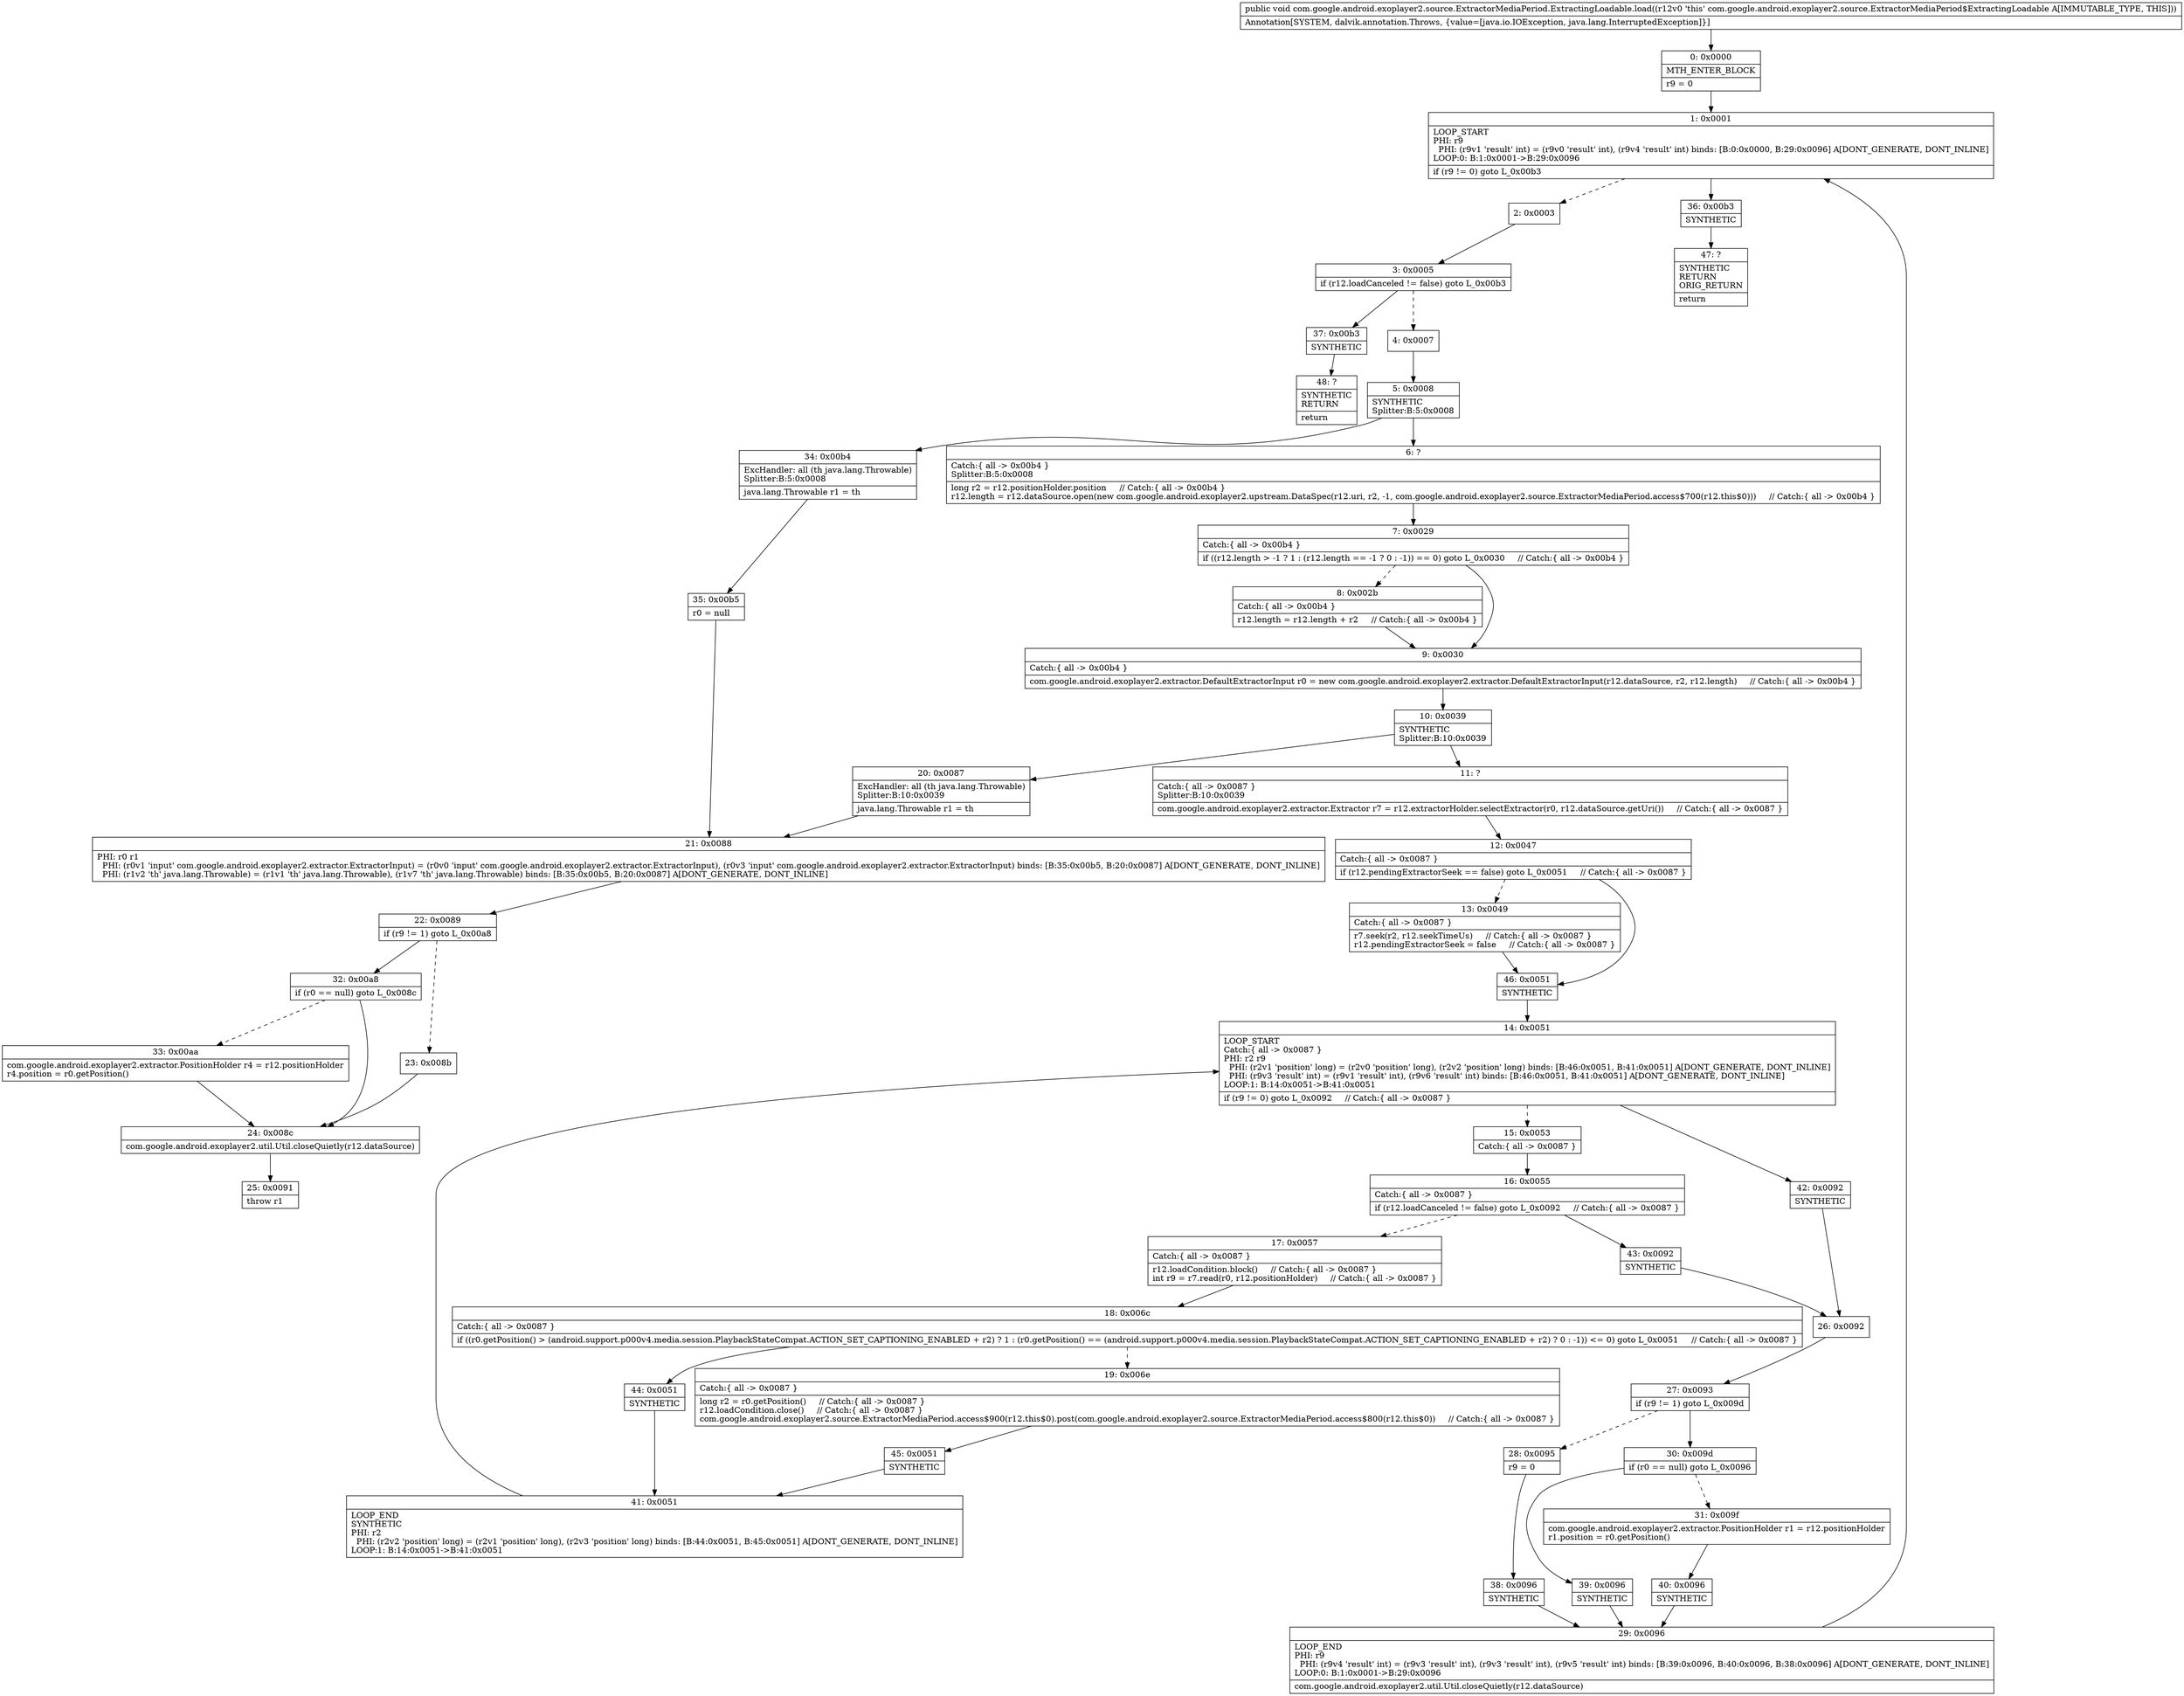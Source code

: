 digraph "CFG forcom.google.android.exoplayer2.source.ExtractorMediaPeriod.ExtractingLoadable.load()V" {
Node_0 [shape=record,label="{0\:\ 0x0000|MTH_ENTER_BLOCK\l|r9 = 0\l}"];
Node_1 [shape=record,label="{1\:\ 0x0001|LOOP_START\lPHI: r9 \l  PHI: (r9v1 'result' int) = (r9v0 'result' int), (r9v4 'result' int) binds: [B:0:0x0000, B:29:0x0096] A[DONT_GENERATE, DONT_INLINE]\lLOOP:0: B:1:0x0001\-\>B:29:0x0096\l|if (r9 != 0) goto L_0x00b3\l}"];
Node_2 [shape=record,label="{2\:\ 0x0003}"];
Node_3 [shape=record,label="{3\:\ 0x0005|if (r12.loadCanceled != false) goto L_0x00b3\l}"];
Node_4 [shape=record,label="{4\:\ 0x0007}"];
Node_5 [shape=record,label="{5\:\ 0x0008|SYNTHETIC\lSplitter:B:5:0x0008\l}"];
Node_6 [shape=record,label="{6\:\ ?|Catch:\{ all \-\> 0x00b4 \}\lSplitter:B:5:0x0008\l|long r2 = r12.positionHolder.position     \/\/ Catch:\{ all \-\> 0x00b4 \}\lr12.length = r12.dataSource.open(new com.google.android.exoplayer2.upstream.DataSpec(r12.uri, r2, \-1, com.google.android.exoplayer2.source.ExtractorMediaPeriod.access$700(r12.this$0)))     \/\/ Catch:\{ all \-\> 0x00b4 \}\l}"];
Node_7 [shape=record,label="{7\:\ 0x0029|Catch:\{ all \-\> 0x00b4 \}\l|if ((r12.length \> \-1 ? 1 : (r12.length == \-1 ? 0 : \-1)) == 0) goto L_0x0030     \/\/ Catch:\{ all \-\> 0x00b4 \}\l}"];
Node_8 [shape=record,label="{8\:\ 0x002b|Catch:\{ all \-\> 0x00b4 \}\l|r12.length = r12.length + r2     \/\/ Catch:\{ all \-\> 0x00b4 \}\l}"];
Node_9 [shape=record,label="{9\:\ 0x0030|Catch:\{ all \-\> 0x00b4 \}\l|com.google.android.exoplayer2.extractor.DefaultExtractorInput r0 = new com.google.android.exoplayer2.extractor.DefaultExtractorInput(r12.dataSource, r2, r12.length)     \/\/ Catch:\{ all \-\> 0x00b4 \}\l}"];
Node_10 [shape=record,label="{10\:\ 0x0039|SYNTHETIC\lSplitter:B:10:0x0039\l}"];
Node_11 [shape=record,label="{11\:\ ?|Catch:\{ all \-\> 0x0087 \}\lSplitter:B:10:0x0039\l|com.google.android.exoplayer2.extractor.Extractor r7 = r12.extractorHolder.selectExtractor(r0, r12.dataSource.getUri())     \/\/ Catch:\{ all \-\> 0x0087 \}\l}"];
Node_12 [shape=record,label="{12\:\ 0x0047|Catch:\{ all \-\> 0x0087 \}\l|if (r12.pendingExtractorSeek == false) goto L_0x0051     \/\/ Catch:\{ all \-\> 0x0087 \}\l}"];
Node_13 [shape=record,label="{13\:\ 0x0049|Catch:\{ all \-\> 0x0087 \}\l|r7.seek(r2, r12.seekTimeUs)     \/\/ Catch:\{ all \-\> 0x0087 \}\lr12.pendingExtractorSeek = false     \/\/ Catch:\{ all \-\> 0x0087 \}\l}"];
Node_14 [shape=record,label="{14\:\ 0x0051|LOOP_START\lCatch:\{ all \-\> 0x0087 \}\lPHI: r2 r9 \l  PHI: (r2v1 'position' long) = (r2v0 'position' long), (r2v2 'position' long) binds: [B:46:0x0051, B:41:0x0051] A[DONT_GENERATE, DONT_INLINE]\l  PHI: (r9v3 'result' int) = (r9v1 'result' int), (r9v6 'result' int) binds: [B:46:0x0051, B:41:0x0051] A[DONT_GENERATE, DONT_INLINE]\lLOOP:1: B:14:0x0051\-\>B:41:0x0051\l|if (r9 != 0) goto L_0x0092     \/\/ Catch:\{ all \-\> 0x0087 \}\l}"];
Node_15 [shape=record,label="{15\:\ 0x0053|Catch:\{ all \-\> 0x0087 \}\l}"];
Node_16 [shape=record,label="{16\:\ 0x0055|Catch:\{ all \-\> 0x0087 \}\l|if (r12.loadCanceled != false) goto L_0x0092     \/\/ Catch:\{ all \-\> 0x0087 \}\l}"];
Node_17 [shape=record,label="{17\:\ 0x0057|Catch:\{ all \-\> 0x0087 \}\l|r12.loadCondition.block()     \/\/ Catch:\{ all \-\> 0x0087 \}\lint r9 = r7.read(r0, r12.positionHolder)     \/\/ Catch:\{ all \-\> 0x0087 \}\l}"];
Node_18 [shape=record,label="{18\:\ 0x006c|Catch:\{ all \-\> 0x0087 \}\l|if ((r0.getPosition() \> (android.support.p000v4.media.session.PlaybackStateCompat.ACTION_SET_CAPTIONING_ENABLED + r2) ? 1 : (r0.getPosition() == (android.support.p000v4.media.session.PlaybackStateCompat.ACTION_SET_CAPTIONING_ENABLED + r2) ? 0 : \-1)) \<= 0) goto L_0x0051     \/\/ Catch:\{ all \-\> 0x0087 \}\l}"];
Node_19 [shape=record,label="{19\:\ 0x006e|Catch:\{ all \-\> 0x0087 \}\l|long r2 = r0.getPosition()     \/\/ Catch:\{ all \-\> 0x0087 \}\lr12.loadCondition.close()     \/\/ Catch:\{ all \-\> 0x0087 \}\lcom.google.android.exoplayer2.source.ExtractorMediaPeriod.access$900(r12.this$0).post(com.google.android.exoplayer2.source.ExtractorMediaPeriod.access$800(r12.this$0))     \/\/ Catch:\{ all \-\> 0x0087 \}\l}"];
Node_20 [shape=record,label="{20\:\ 0x0087|ExcHandler: all (th java.lang.Throwable)\lSplitter:B:10:0x0039\l|java.lang.Throwable r1 = th\l}"];
Node_21 [shape=record,label="{21\:\ 0x0088|PHI: r0 r1 \l  PHI: (r0v1 'input' com.google.android.exoplayer2.extractor.ExtractorInput) = (r0v0 'input' com.google.android.exoplayer2.extractor.ExtractorInput), (r0v3 'input' com.google.android.exoplayer2.extractor.ExtractorInput) binds: [B:35:0x00b5, B:20:0x0087] A[DONT_GENERATE, DONT_INLINE]\l  PHI: (r1v2 'th' java.lang.Throwable) = (r1v1 'th' java.lang.Throwable), (r1v7 'th' java.lang.Throwable) binds: [B:35:0x00b5, B:20:0x0087] A[DONT_GENERATE, DONT_INLINE]\l}"];
Node_22 [shape=record,label="{22\:\ 0x0089|if (r9 != 1) goto L_0x00a8\l}"];
Node_23 [shape=record,label="{23\:\ 0x008b}"];
Node_24 [shape=record,label="{24\:\ 0x008c|com.google.android.exoplayer2.util.Util.closeQuietly(r12.dataSource)\l}"];
Node_25 [shape=record,label="{25\:\ 0x0091|throw r1\l}"];
Node_26 [shape=record,label="{26\:\ 0x0092}"];
Node_27 [shape=record,label="{27\:\ 0x0093|if (r9 != 1) goto L_0x009d\l}"];
Node_28 [shape=record,label="{28\:\ 0x0095|r9 = 0\l}"];
Node_29 [shape=record,label="{29\:\ 0x0096|LOOP_END\lPHI: r9 \l  PHI: (r9v4 'result' int) = (r9v3 'result' int), (r9v3 'result' int), (r9v5 'result' int) binds: [B:39:0x0096, B:40:0x0096, B:38:0x0096] A[DONT_GENERATE, DONT_INLINE]\lLOOP:0: B:1:0x0001\-\>B:29:0x0096\l|com.google.android.exoplayer2.util.Util.closeQuietly(r12.dataSource)\l}"];
Node_30 [shape=record,label="{30\:\ 0x009d|if (r0 == null) goto L_0x0096\l}"];
Node_31 [shape=record,label="{31\:\ 0x009f|com.google.android.exoplayer2.extractor.PositionHolder r1 = r12.positionHolder\lr1.position = r0.getPosition()\l}"];
Node_32 [shape=record,label="{32\:\ 0x00a8|if (r0 == null) goto L_0x008c\l}"];
Node_33 [shape=record,label="{33\:\ 0x00aa|com.google.android.exoplayer2.extractor.PositionHolder r4 = r12.positionHolder\lr4.position = r0.getPosition()\l}"];
Node_34 [shape=record,label="{34\:\ 0x00b4|ExcHandler: all (th java.lang.Throwable)\lSplitter:B:5:0x0008\l|java.lang.Throwable r1 = th\l}"];
Node_35 [shape=record,label="{35\:\ 0x00b5|r0 = null\l}"];
Node_36 [shape=record,label="{36\:\ 0x00b3|SYNTHETIC\l}"];
Node_37 [shape=record,label="{37\:\ 0x00b3|SYNTHETIC\l}"];
Node_38 [shape=record,label="{38\:\ 0x0096|SYNTHETIC\l}"];
Node_39 [shape=record,label="{39\:\ 0x0096|SYNTHETIC\l}"];
Node_40 [shape=record,label="{40\:\ 0x0096|SYNTHETIC\l}"];
Node_41 [shape=record,label="{41\:\ 0x0051|LOOP_END\lSYNTHETIC\lPHI: r2 \l  PHI: (r2v2 'position' long) = (r2v1 'position' long), (r2v3 'position' long) binds: [B:44:0x0051, B:45:0x0051] A[DONT_GENERATE, DONT_INLINE]\lLOOP:1: B:14:0x0051\-\>B:41:0x0051\l}"];
Node_42 [shape=record,label="{42\:\ 0x0092|SYNTHETIC\l}"];
Node_43 [shape=record,label="{43\:\ 0x0092|SYNTHETIC\l}"];
Node_44 [shape=record,label="{44\:\ 0x0051|SYNTHETIC\l}"];
Node_45 [shape=record,label="{45\:\ 0x0051|SYNTHETIC\l}"];
Node_46 [shape=record,label="{46\:\ 0x0051|SYNTHETIC\l}"];
Node_47 [shape=record,label="{47\:\ ?|SYNTHETIC\lRETURN\lORIG_RETURN\l|return\l}"];
Node_48 [shape=record,label="{48\:\ ?|SYNTHETIC\lRETURN\l|return\l}"];
MethodNode[shape=record,label="{public void com.google.android.exoplayer2.source.ExtractorMediaPeriod.ExtractingLoadable.load((r12v0 'this' com.google.android.exoplayer2.source.ExtractorMediaPeriod$ExtractingLoadable A[IMMUTABLE_TYPE, THIS]))  | Annotation[SYSTEM, dalvik.annotation.Throws, \{value=[java.io.IOException, java.lang.InterruptedException]\}]\l}"];
MethodNode -> Node_0;
Node_0 -> Node_1;
Node_1 -> Node_2[style=dashed];
Node_1 -> Node_36;
Node_2 -> Node_3;
Node_3 -> Node_4[style=dashed];
Node_3 -> Node_37;
Node_4 -> Node_5;
Node_5 -> Node_6;
Node_5 -> Node_34;
Node_6 -> Node_7;
Node_7 -> Node_8[style=dashed];
Node_7 -> Node_9;
Node_8 -> Node_9;
Node_9 -> Node_10;
Node_10 -> Node_11;
Node_10 -> Node_20;
Node_11 -> Node_12;
Node_12 -> Node_13[style=dashed];
Node_12 -> Node_46;
Node_13 -> Node_46;
Node_14 -> Node_15[style=dashed];
Node_14 -> Node_42;
Node_15 -> Node_16;
Node_16 -> Node_17[style=dashed];
Node_16 -> Node_43;
Node_17 -> Node_18;
Node_18 -> Node_19[style=dashed];
Node_18 -> Node_44;
Node_19 -> Node_45;
Node_20 -> Node_21;
Node_21 -> Node_22;
Node_22 -> Node_23[style=dashed];
Node_22 -> Node_32;
Node_23 -> Node_24;
Node_24 -> Node_25;
Node_26 -> Node_27;
Node_27 -> Node_28[style=dashed];
Node_27 -> Node_30;
Node_28 -> Node_38;
Node_29 -> Node_1;
Node_30 -> Node_31[style=dashed];
Node_30 -> Node_39;
Node_31 -> Node_40;
Node_32 -> Node_24;
Node_32 -> Node_33[style=dashed];
Node_33 -> Node_24;
Node_34 -> Node_35;
Node_35 -> Node_21;
Node_36 -> Node_47;
Node_37 -> Node_48;
Node_38 -> Node_29;
Node_39 -> Node_29;
Node_40 -> Node_29;
Node_41 -> Node_14;
Node_42 -> Node_26;
Node_43 -> Node_26;
Node_44 -> Node_41;
Node_45 -> Node_41;
Node_46 -> Node_14;
}

